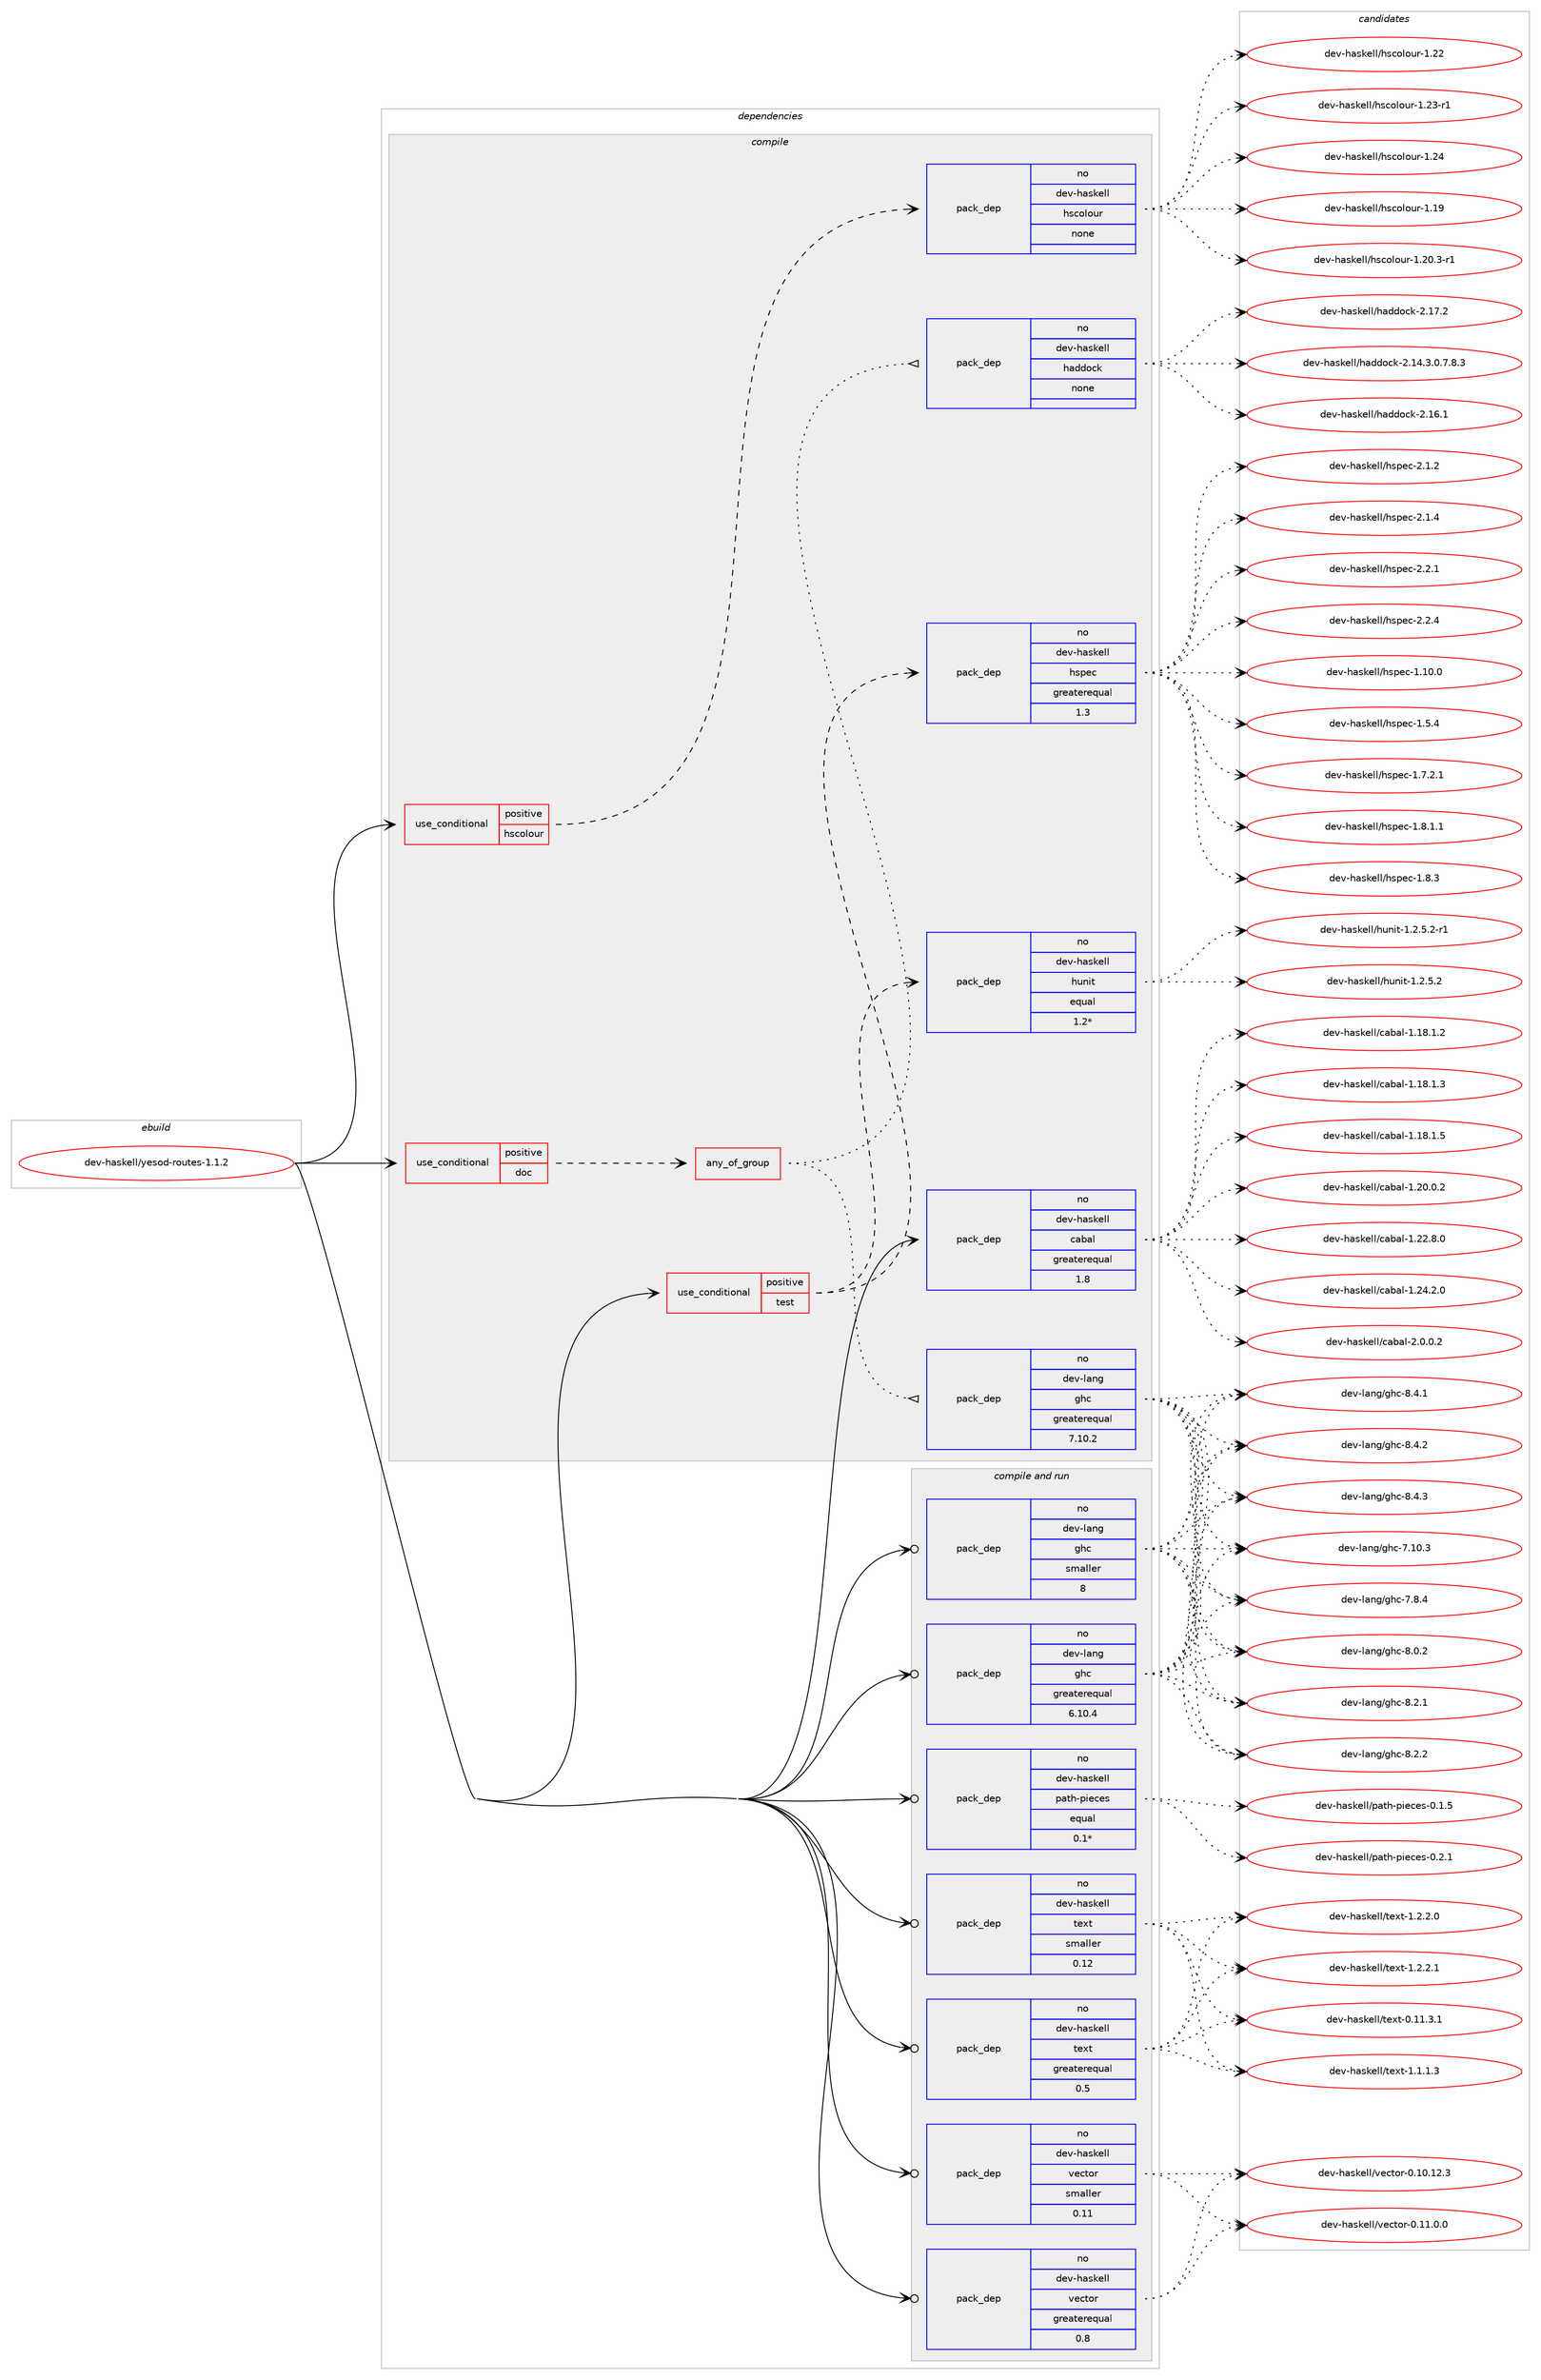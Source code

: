 digraph prolog {

# *************
# Graph options
# *************

newrank=true;
concentrate=true;
compound=true;
graph [rankdir=LR,fontname=Helvetica,fontsize=10,ranksep=1.5];#, ranksep=2.5, nodesep=0.2];
edge  [arrowhead=vee];
node  [fontname=Helvetica,fontsize=10];

# **********
# The ebuild
# **********

subgraph cluster_leftcol {
color=gray;
rank=same;
label=<<i>ebuild</i>>;
id [label="dev-haskell/yesod-routes-1.1.2", color=red, width=4, href="../dev-haskell/yesod-routes-1.1.2.svg"];
}

# ****************
# The dependencies
# ****************

subgraph cluster_midcol {
color=gray;
label=<<i>dependencies</i>>;
subgraph cluster_compile {
fillcolor="#eeeeee";
style=filled;
label=<<i>compile</i>>;
subgraph cond362275 {
dependency1349848 [label=<<TABLE BORDER="0" CELLBORDER="1" CELLSPACING="0" CELLPADDING="4"><TR><TD ROWSPAN="3" CELLPADDING="10">use_conditional</TD></TR><TR><TD>positive</TD></TR><TR><TD>doc</TD></TR></TABLE>>, shape=none, color=red];
subgraph any21852 {
dependency1349849 [label=<<TABLE BORDER="0" CELLBORDER="1" CELLSPACING="0" CELLPADDING="4"><TR><TD CELLPADDING="10">any_of_group</TD></TR></TABLE>>, shape=none, color=red];subgraph pack965169 {
dependency1349850 [label=<<TABLE BORDER="0" CELLBORDER="1" CELLSPACING="0" CELLPADDING="4" WIDTH="220"><TR><TD ROWSPAN="6" CELLPADDING="30">pack_dep</TD></TR><TR><TD WIDTH="110">no</TD></TR><TR><TD>dev-haskell</TD></TR><TR><TD>haddock</TD></TR><TR><TD>none</TD></TR><TR><TD></TD></TR></TABLE>>, shape=none, color=blue];
}
dependency1349849:e -> dependency1349850:w [weight=20,style="dotted",arrowhead="oinv"];
subgraph pack965170 {
dependency1349851 [label=<<TABLE BORDER="0" CELLBORDER="1" CELLSPACING="0" CELLPADDING="4" WIDTH="220"><TR><TD ROWSPAN="6" CELLPADDING="30">pack_dep</TD></TR><TR><TD WIDTH="110">no</TD></TR><TR><TD>dev-lang</TD></TR><TR><TD>ghc</TD></TR><TR><TD>greaterequal</TD></TR><TR><TD>7.10.2</TD></TR></TABLE>>, shape=none, color=blue];
}
dependency1349849:e -> dependency1349851:w [weight=20,style="dotted",arrowhead="oinv"];
}
dependency1349848:e -> dependency1349849:w [weight=20,style="dashed",arrowhead="vee"];
}
id:e -> dependency1349848:w [weight=20,style="solid",arrowhead="vee"];
subgraph cond362276 {
dependency1349852 [label=<<TABLE BORDER="0" CELLBORDER="1" CELLSPACING="0" CELLPADDING="4"><TR><TD ROWSPAN="3" CELLPADDING="10">use_conditional</TD></TR><TR><TD>positive</TD></TR><TR><TD>hscolour</TD></TR></TABLE>>, shape=none, color=red];
subgraph pack965171 {
dependency1349853 [label=<<TABLE BORDER="0" CELLBORDER="1" CELLSPACING="0" CELLPADDING="4" WIDTH="220"><TR><TD ROWSPAN="6" CELLPADDING="30">pack_dep</TD></TR><TR><TD WIDTH="110">no</TD></TR><TR><TD>dev-haskell</TD></TR><TR><TD>hscolour</TD></TR><TR><TD>none</TD></TR><TR><TD></TD></TR></TABLE>>, shape=none, color=blue];
}
dependency1349852:e -> dependency1349853:w [weight=20,style="dashed",arrowhead="vee"];
}
id:e -> dependency1349852:w [weight=20,style="solid",arrowhead="vee"];
subgraph cond362277 {
dependency1349854 [label=<<TABLE BORDER="0" CELLBORDER="1" CELLSPACING="0" CELLPADDING="4"><TR><TD ROWSPAN="3" CELLPADDING="10">use_conditional</TD></TR><TR><TD>positive</TD></TR><TR><TD>test</TD></TR></TABLE>>, shape=none, color=red];
subgraph pack965172 {
dependency1349855 [label=<<TABLE BORDER="0" CELLBORDER="1" CELLSPACING="0" CELLPADDING="4" WIDTH="220"><TR><TD ROWSPAN="6" CELLPADDING="30">pack_dep</TD></TR><TR><TD WIDTH="110">no</TD></TR><TR><TD>dev-haskell</TD></TR><TR><TD>hspec</TD></TR><TR><TD>greaterequal</TD></TR><TR><TD>1.3</TD></TR></TABLE>>, shape=none, color=blue];
}
dependency1349854:e -> dependency1349855:w [weight=20,style="dashed",arrowhead="vee"];
subgraph pack965173 {
dependency1349856 [label=<<TABLE BORDER="0" CELLBORDER="1" CELLSPACING="0" CELLPADDING="4" WIDTH="220"><TR><TD ROWSPAN="6" CELLPADDING="30">pack_dep</TD></TR><TR><TD WIDTH="110">no</TD></TR><TR><TD>dev-haskell</TD></TR><TR><TD>hunit</TD></TR><TR><TD>equal</TD></TR><TR><TD>1.2*</TD></TR></TABLE>>, shape=none, color=blue];
}
dependency1349854:e -> dependency1349856:w [weight=20,style="dashed",arrowhead="vee"];
}
id:e -> dependency1349854:w [weight=20,style="solid",arrowhead="vee"];
subgraph pack965174 {
dependency1349857 [label=<<TABLE BORDER="0" CELLBORDER="1" CELLSPACING="0" CELLPADDING="4" WIDTH="220"><TR><TD ROWSPAN="6" CELLPADDING="30">pack_dep</TD></TR><TR><TD WIDTH="110">no</TD></TR><TR><TD>dev-haskell</TD></TR><TR><TD>cabal</TD></TR><TR><TD>greaterequal</TD></TR><TR><TD>1.8</TD></TR></TABLE>>, shape=none, color=blue];
}
id:e -> dependency1349857:w [weight=20,style="solid",arrowhead="vee"];
}
subgraph cluster_compileandrun {
fillcolor="#eeeeee";
style=filled;
label=<<i>compile and run</i>>;
subgraph pack965175 {
dependency1349858 [label=<<TABLE BORDER="0" CELLBORDER="1" CELLSPACING="0" CELLPADDING="4" WIDTH="220"><TR><TD ROWSPAN="6" CELLPADDING="30">pack_dep</TD></TR><TR><TD WIDTH="110">no</TD></TR><TR><TD>dev-haskell</TD></TR><TR><TD>path-pieces</TD></TR><TR><TD>equal</TD></TR><TR><TD>0.1*</TD></TR></TABLE>>, shape=none, color=blue];
}
id:e -> dependency1349858:w [weight=20,style="solid",arrowhead="odotvee"];
subgraph pack965176 {
dependency1349859 [label=<<TABLE BORDER="0" CELLBORDER="1" CELLSPACING="0" CELLPADDING="4" WIDTH="220"><TR><TD ROWSPAN="6" CELLPADDING="30">pack_dep</TD></TR><TR><TD WIDTH="110">no</TD></TR><TR><TD>dev-haskell</TD></TR><TR><TD>text</TD></TR><TR><TD>greaterequal</TD></TR><TR><TD>0.5</TD></TR></TABLE>>, shape=none, color=blue];
}
id:e -> dependency1349859:w [weight=20,style="solid",arrowhead="odotvee"];
subgraph pack965177 {
dependency1349860 [label=<<TABLE BORDER="0" CELLBORDER="1" CELLSPACING="0" CELLPADDING="4" WIDTH="220"><TR><TD ROWSPAN="6" CELLPADDING="30">pack_dep</TD></TR><TR><TD WIDTH="110">no</TD></TR><TR><TD>dev-haskell</TD></TR><TR><TD>text</TD></TR><TR><TD>smaller</TD></TR><TR><TD>0.12</TD></TR></TABLE>>, shape=none, color=blue];
}
id:e -> dependency1349860:w [weight=20,style="solid",arrowhead="odotvee"];
subgraph pack965178 {
dependency1349861 [label=<<TABLE BORDER="0" CELLBORDER="1" CELLSPACING="0" CELLPADDING="4" WIDTH="220"><TR><TD ROWSPAN="6" CELLPADDING="30">pack_dep</TD></TR><TR><TD WIDTH="110">no</TD></TR><TR><TD>dev-haskell</TD></TR><TR><TD>vector</TD></TR><TR><TD>greaterequal</TD></TR><TR><TD>0.8</TD></TR></TABLE>>, shape=none, color=blue];
}
id:e -> dependency1349861:w [weight=20,style="solid",arrowhead="odotvee"];
subgraph pack965179 {
dependency1349862 [label=<<TABLE BORDER="0" CELLBORDER="1" CELLSPACING="0" CELLPADDING="4" WIDTH="220"><TR><TD ROWSPAN="6" CELLPADDING="30">pack_dep</TD></TR><TR><TD WIDTH="110">no</TD></TR><TR><TD>dev-haskell</TD></TR><TR><TD>vector</TD></TR><TR><TD>smaller</TD></TR><TR><TD>0.11</TD></TR></TABLE>>, shape=none, color=blue];
}
id:e -> dependency1349862:w [weight=20,style="solid",arrowhead="odotvee"];
subgraph pack965180 {
dependency1349863 [label=<<TABLE BORDER="0" CELLBORDER="1" CELLSPACING="0" CELLPADDING="4" WIDTH="220"><TR><TD ROWSPAN="6" CELLPADDING="30">pack_dep</TD></TR><TR><TD WIDTH="110">no</TD></TR><TR><TD>dev-lang</TD></TR><TR><TD>ghc</TD></TR><TR><TD>greaterequal</TD></TR><TR><TD>6.10.4</TD></TR></TABLE>>, shape=none, color=blue];
}
id:e -> dependency1349863:w [weight=20,style="solid",arrowhead="odotvee"];
subgraph pack965181 {
dependency1349864 [label=<<TABLE BORDER="0" CELLBORDER="1" CELLSPACING="0" CELLPADDING="4" WIDTH="220"><TR><TD ROWSPAN="6" CELLPADDING="30">pack_dep</TD></TR><TR><TD WIDTH="110">no</TD></TR><TR><TD>dev-lang</TD></TR><TR><TD>ghc</TD></TR><TR><TD>smaller</TD></TR><TR><TD>8</TD></TR></TABLE>>, shape=none, color=blue];
}
id:e -> dependency1349864:w [weight=20,style="solid",arrowhead="odotvee"];
}
subgraph cluster_run {
fillcolor="#eeeeee";
style=filled;
label=<<i>run</i>>;
}
}

# **************
# The candidates
# **************

subgraph cluster_choices {
rank=same;
color=gray;
label=<<i>candidates</i>>;

subgraph choice965169 {
color=black;
nodesep=1;
choice1001011184510497115107101108108471049710010011199107455046495246514648465546564651 [label="dev-haskell/haddock-2.14.3.0.7.8.3", color=red, width=4,href="../dev-haskell/haddock-2.14.3.0.7.8.3.svg"];
choice100101118451049711510710110810847104971001001119910745504649544649 [label="dev-haskell/haddock-2.16.1", color=red, width=4,href="../dev-haskell/haddock-2.16.1.svg"];
choice100101118451049711510710110810847104971001001119910745504649554650 [label="dev-haskell/haddock-2.17.2", color=red, width=4,href="../dev-haskell/haddock-2.17.2.svg"];
dependency1349850:e -> choice1001011184510497115107101108108471049710010011199107455046495246514648465546564651:w [style=dotted,weight="100"];
dependency1349850:e -> choice100101118451049711510710110810847104971001001119910745504649544649:w [style=dotted,weight="100"];
dependency1349850:e -> choice100101118451049711510710110810847104971001001119910745504649554650:w [style=dotted,weight="100"];
}
subgraph choice965170 {
color=black;
nodesep=1;
choice1001011184510897110103471031049945554649484651 [label="dev-lang/ghc-7.10.3", color=red, width=4,href="../dev-lang/ghc-7.10.3.svg"];
choice10010111845108971101034710310499455546564652 [label="dev-lang/ghc-7.8.4", color=red, width=4,href="../dev-lang/ghc-7.8.4.svg"];
choice10010111845108971101034710310499455646484650 [label="dev-lang/ghc-8.0.2", color=red, width=4,href="../dev-lang/ghc-8.0.2.svg"];
choice10010111845108971101034710310499455646504649 [label="dev-lang/ghc-8.2.1", color=red, width=4,href="../dev-lang/ghc-8.2.1.svg"];
choice10010111845108971101034710310499455646504650 [label="dev-lang/ghc-8.2.2", color=red, width=4,href="../dev-lang/ghc-8.2.2.svg"];
choice10010111845108971101034710310499455646524649 [label="dev-lang/ghc-8.4.1", color=red, width=4,href="../dev-lang/ghc-8.4.1.svg"];
choice10010111845108971101034710310499455646524650 [label="dev-lang/ghc-8.4.2", color=red, width=4,href="../dev-lang/ghc-8.4.2.svg"];
choice10010111845108971101034710310499455646524651 [label="dev-lang/ghc-8.4.3", color=red, width=4,href="../dev-lang/ghc-8.4.3.svg"];
dependency1349851:e -> choice1001011184510897110103471031049945554649484651:w [style=dotted,weight="100"];
dependency1349851:e -> choice10010111845108971101034710310499455546564652:w [style=dotted,weight="100"];
dependency1349851:e -> choice10010111845108971101034710310499455646484650:w [style=dotted,weight="100"];
dependency1349851:e -> choice10010111845108971101034710310499455646504649:w [style=dotted,weight="100"];
dependency1349851:e -> choice10010111845108971101034710310499455646504650:w [style=dotted,weight="100"];
dependency1349851:e -> choice10010111845108971101034710310499455646524649:w [style=dotted,weight="100"];
dependency1349851:e -> choice10010111845108971101034710310499455646524650:w [style=dotted,weight="100"];
dependency1349851:e -> choice10010111845108971101034710310499455646524651:w [style=dotted,weight="100"];
}
subgraph choice965171 {
color=black;
nodesep=1;
choice100101118451049711510710110810847104115991111081111171144549464957 [label="dev-haskell/hscolour-1.19", color=red, width=4,href="../dev-haskell/hscolour-1.19.svg"];
choice10010111845104971151071011081084710411599111108111117114454946504846514511449 [label="dev-haskell/hscolour-1.20.3-r1", color=red, width=4,href="../dev-haskell/hscolour-1.20.3-r1.svg"];
choice100101118451049711510710110810847104115991111081111171144549465050 [label="dev-haskell/hscolour-1.22", color=red, width=4,href="../dev-haskell/hscolour-1.22.svg"];
choice1001011184510497115107101108108471041159911110811111711445494650514511449 [label="dev-haskell/hscolour-1.23-r1", color=red, width=4,href="../dev-haskell/hscolour-1.23-r1.svg"];
choice100101118451049711510710110810847104115991111081111171144549465052 [label="dev-haskell/hscolour-1.24", color=red, width=4,href="../dev-haskell/hscolour-1.24.svg"];
dependency1349853:e -> choice100101118451049711510710110810847104115991111081111171144549464957:w [style=dotted,weight="100"];
dependency1349853:e -> choice10010111845104971151071011081084710411599111108111117114454946504846514511449:w [style=dotted,weight="100"];
dependency1349853:e -> choice100101118451049711510710110810847104115991111081111171144549465050:w [style=dotted,weight="100"];
dependency1349853:e -> choice1001011184510497115107101108108471041159911110811111711445494650514511449:w [style=dotted,weight="100"];
dependency1349853:e -> choice100101118451049711510710110810847104115991111081111171144549465052:w [style=dotted,weight="100"];
}
subgraph choice965172 {
color=black;
nodesep=1;
choice1001011184510497115107101108108471041151121019945494649484648 [label="dev-haskell/hspec-1.10.0", color=red, width=4,href="../dev-haskell/hspec-1.10.0.svg"];
choice10010111845104971151071011081084710411511210199454946534652 [label="dev-haskell/hspec-1.5.4", color=red, width=4,href="../dev-haskell/hspec-1.5.4.svg"];
choice100101118451049711510710110810847104115112101994549465546504649 [label="dev-haskell/hspec-1.7.2.1", color=red, width=4,href="../dev-haskell/hspec-1.7.2.1.svg"];
choice100101118451049711510710110810847104115112101994549465646494649 [label="dev-haskell/hspec-1.8.1.1", color=red, width=4,href="../dev-haskell/hspec-1.8.1.1.svg"];
choice10010111845104971151071011081084710411511210199454946564651 [label="dev-haskell/hspec-1.8.3", color=red, width=4,href="../dev-haskell/hspec-1.8.3.svg"];
choice10010111845104971151071011081084710411511210199455046494650 [label="dev-haskell/hspec-2.1.2", color=red, width=4,href="../dev-haskell/hspec-2.1.2.svg"];
choice10010111845104971151071011081084710411511210199455046494652 [label="dev-haskell/hspec-2.1.4", color=red, width=4,href="../dev-haskell/hspec-2.1.4.svg"];
choice10010111845104971151071011081084710411511210199455046504649 [label="dev-haskell/hspec-2.2.1", color=red, width=4,href="../dev-haskell/hspec-2.2.1.svg"];
choice10010111845104971151071011081084710411511210199455046504652 [label="dev-haskell/hspec-2.2.4", color=red, width=4,href="../dev-haskell/hspec-2.2.4.svg"];
dependency1349855:e -> choice1001011184510497115107101108108471041151121019945494649484648:w [style=dotted,weight="100"];
dependency1349855:e -> choice10010111845104971151071011081084710411511210199454946534652:w [style=dotted,weight="100"];
dependency1349855:e -> choice100101118451049711510710110810847104115112101994549465546504649:w [style=dotted,weight="100"];
dependency1349855:e -> choice100101118451049711510710110810847104115112101994549465646494649:w [style=dotted,weight="100"];
dependency1349855:e -> choice10010111845104971151071011081084710411511210199454946564651:w [style=dotted,weight="100"];
dependency1349855:e -> choice10010111845104971151071011081084710411511210199455046494650:w [style=dotted,weight="100"];
dependency1349855:e -> choice10010111845104971151071011081084710411511210199455046494652:w [style=dotted,weight="100"];
dependency1349855:e -> choice10010111845104971151071011081084710411511210199455046504649:w [style=dotted,weight="100"];
dependency1349855:e -> choice10010111845104971151071011081084710411511210199455046504652:w [style=dotted,weight="100"];
}
subgraph choice965173 {
color=black;
nodesep=1;
choice1001011184510497115107101108108471041171101051164549465046534650 [label="dev-haskell/hunit-1.2.5.2", color=red, width=4,href="../dev-haskell/hunit-1.2.5.2.svg"];
choice10010111845104971151071011081084710411711010511645494650465346504511449 [label="dev-haskell/hunit-1.2.5.2-r1", color=red, width=4,href="../dev-haskell/hunit-1.2.5.2-r1.svg"];
dependency1349856:e -> choice1001011184510497115107101108108471041171101051164549465046534650:w [style=dotted,weight="100"];
dependency1349856:e -> choice10010111845104971151071011081084710411711010511645494650465346504511449:w [style=dotted,weight="100"];
}
subgraph choice965174 {
color=black;
nodesep=1;
choice10010111845104971151071011081084799979897108454946495646494650 [label="dev-haskell/cabal-1.18.1.2", color=red, width=4,href="../dev-haskell/cabal-1.18.1.2.svg"];
choice10010111845104971151071011081084799979897108454946495646494651 [label="dev-haskell/cabal-1.18.1.3", color=red, width=4,href="../dev-haskell/cabal-1.18.1.3.svg"];
choice10010111845104971151071011081084799979897108454946495646494653 [label="dev-haskell/cabal-1.18.1.5", color=red, width=4,href="../dev-haskell/cabal-1.18.1.5.svg"];
choice10010111845104971151071011081084799979897108454946504846484650 [label="dev-haskell/cabal-1.20.0.2", color=red, width=4,href="../dev-haskell/cabal-1.20.0.2.svg"];
choice10010111845104971151071011081084799979897108454946505046564648 [label="dev-haskell/cabal-1.22.8.0", color=red, width=4,href="../dev-haskell/cabal-1.22.8.0.svg"];
choice10010111845104971151071011081084799979897108454946505246504648 [label="dev-haskell/cabal-1.24.2.0", color=red, width=4,href="../dev-haskell/cabal-1.24.2.0.svg"];
choice100101118451049711510710110810847999798971084550464846484650 [label="dev-haskell/cabal-2.0.0.2", color=red, width=4,href="../dev-haskell/cabal-2.0.0.2.svg"];
dependency1349857:e -> choice10010111845104971151071011081084799979897108454946495646494650:w [style=dotted,weight="100"];
dependency1349857:e -> choice10010111845104971151071011081084799979897108454946495646494651:w [style=dotted,weight="100"];
dependency1349857:e -> choice10010111845104971151071011081084799979897108454946495646494653:w [style=dotted,weight="100"];
dependency1349857:e -> choice10010111845104971151071011081084799979897108454946504846484650:w [style=dotted,weight="100"];
dependency1349857:e -> choice10010111845104971151071011081084799979897108454946505046564648:w [style=dotted,weight="100"];
dependency1349857:e -> choice10010111845104971151071011081084799979897108454946505246504648:w [style=dotted,weight="100"];
dependency1349857:e -> choice100101118451049711510710110810847999798971084550464846484650:w [style=dotted,weight="100"];
}
subgraph choice965175 {
color=black;
nodesep=1;
choice100101118451049711510710110810847112971161044511210510199101115454846494653 [label="dev-haskell/path-pieces-0.1.5", color=red, width=4,href="../dev-haskell/path-pieces-0.1.5.svg"];
choice100101118451049711510710110810847112971161044511210510199101115454846504649 [label="dev-haskell/path-pieces-0.2.1", color=red, width=4,href="../dev-haskell/path-pieces-0.2.1.svg"];
dependency1349858:e -> choice100101118451049711510710110810847112971161044511210510199101115454846494653:w [style=dotted,weight="100"];
dependency1349858:e -> choice100101118451049711510710110810847112971161044511210510199101115454846504649:w [style=dotted,weight="100"];
}
subgraph choice965176 {
color=black;
nodesep=1;
choice100101118451049711510710110810847116101120116454846494946514649 [label="dev-haskell/text-0.11.3.1", color=red, width=4,href="../dev-haskell/text-0.11.3.1.svg"];
choice1001011184510497115107101108108471161011201164549464946494651 [label="dev-haskell/text-1.1.1.3", color=red, width=4,href="../dev-haskell/text-1.1.1.3.svg"];
choice1001011184510497115107101108108471161011201164549465046504648 [label="dev-haskell/text-1.2.2.0", color=red, width=4,href="../dev-haskell/text-1.2.2.0.svg"];
choice1001011184510497115107101108108471161011201164549465046504649 [label="dev-haskell/text-1.2.2.1", color=red, width=4,href="../dev-haskell/text-1.2.2.1.svg"];
dependency1349859:e -> choice100101118451049711510710110810847116101120116454846494946514649:w [style=dotted,weight="100"];
dependency1349859:e -> choice1001011184510497115107101108108471161011201164549464946494651:w [style=dotted,weight="100"];
dependency1349859:e -> choice1001011184510497115107101108108471161011201164549465046504648:w [style=dotted,weight="100"];
dependency1349859:e -> choice1001011184510497115107101108108471161011201164549465046504649:w [style=dotted,weight="100"];
}
subgraph choice965177 {
color=black;
nodesep=1;
choice100101118451049711510710110810847116101120116454846494946514649 [label="dev-haskell/text-0.11.3.1", color=red, width=4,href="../dev-haskell/text-0.11.3.1.svg"];
choice1001011184510497115107101108108471161011201164549464946494651 [label="dev-haskell/text-1.1.1.3", color=red, width=4,href="../dev-haskell/text-1.1.1.3.svg"];
choice1001011184510497115107101108108471161011201164549465046504648 [label="dev-haskell/text-1.2.2.0", color=red, width=4,href="../dev-haskell/text-1.2.2.0.svg"];
choice1001011184510497115107101108108471161011201164549465046504649 [label="dev-haskell/text-1.2.2.1", color=red, width=4,href="../dev-haskell/text-1.2.2.1.svg"];
dependency1349860:e -> choice100101118451049711510710110810847116101120116454846494946514649:w [style=dotted,weight="100"];
dependency1349860:e -> choice1001011184510497115107101108108471161011201164549464946494651:w [style=dotted,weight="100"];
dependency1349860:e -> choice1001011184510497115107101108108471161011201164549465046504648:w [style=dotted,weight="100"];
dependency1349860:e -> choice1001011184510497115107101108108471161011201164549465046504649:w [style=dotted,weight="100"];
}
subgraph choice965178 {
color=black;
nodesep=1;
choice1001011184510497115107101108108471181019911611111445484649484649504651 [label="dev-haskell/vector-0.10.12.3", color=red, width=4,href="../dev-haskell/vector-0.10.12.3.svg"];
choice10010111845104971151071011081084711810199116111114454846494946484648 [label="dev-haskell/vector-0.11.0.0", color=red, width=4,href="../dev-haskell/vector-0.11.0.0.svg"];
dependency1349861:e -> choice1001011184510497115107101108108471181019911611111445484649484649504651:w [style=dotted,weight="100"];
dependency1349861:e -> choice10010111845104971151071011081084711810199116111114454846494946484648:w [style=dotted,weight="100"];
}
subgraph choice965179 {
color=black;
nodesep=1;
choice1001011184510497115107101108108471181019911611111445484649484649504651 [label="dev-haskell/vector-0.10.12.3", color=red, width=4,href="../dev-haskell/vector-0.10.12.3.svg"];
choice10010111845104971151071011081084711810199116111114454846494946484648 [label="dev-haskell/vector-0.11.0.0", color=red, width=4,href="../dev-haskell/vector-0.11.0.0.svg"];
dependency1349862:e -> choice1001011184510497115107101108108471181019911611111445484649484649504651:w [style=dotted,weight="100"];
dependency1349862:e -> choice10010111845104971151071011081084711810199116111114454846494946484648:w [style=dotted,weight="100"];
}
subgraph choice965180 {
color=black;
nodesep=1;
choice1001011184510897110103471031049945554649484651 [label="dev-lang/ghc-7.10.3", color=red, width=4,href="../dev-lang/ghc-7.10.3.svg"];
choice10010111845108971101034710310499455546564652 [label="dev-lang/ghc-7.8.4", color=red, width=4,href="../dev-lang/ghc-7.8.4.svg"];
choice10010111845108971101034710310499455646484650 [label="dev-lang/ghc-8.0.2", color=red, width=4,href="../dev-lang/ghc-8.0.2.svg"];
choice10010111845108971101034710310499455646504649 [label="dev-lang/ghc-8.2.1", color=red, width=4,href="../dev-lang/ghc-8.2.1.svg"];
choice10010111845108971101034710310499455646504650 [label="dev-lang/ghc-8.2.2", color=red, width=4,href="../dev-lang/ghc-8.2.2.svg"];
choice10010111845108971101034710310499455646524649 [label="dev-lang/ghc-8.4.1", color=red, width=4,href="../dev-lang/ghc-8.4.1.svg"];
choice10010111845108971101034710310499455646524650 [label="dev-lang/ghc-8.4.2", color=red, width=4,href="../dev-lang/ghc-8.4.2.svg"];
choice10010111845108971101034710310499455646524651 [label="dev-lang/ghc-8.4.3", color=red, width=4,href="../dev-lang/ghc-8.4.3.svg"];
dependency1349863:e -> choice1001011184510897110103471031049945554649484651:w [style=dotted,weight="100"];
dependency1349863:e -> choice10010111845108971101034710310499455546564652:w [style=dotted,weight="100"];
dependency1349863:e -> choice10010111845108971101034710310499455646484650:w [style=dotted,weight="100"];
dependency1349863:e -> choice10010111845108971101034710310499455646504649:w [style=dotted,weight="100"];
dependency1349863:e -> choice10010111845108971101034710310499455646504650:w [style=dotted,weight="100"];
dependency1349863:e -> choice10010111845108971101034710310499455646524649:w [style=dotted,weight="100"];
dependency1349863:e -> choice10010111845108971101034710310499455646524650:w [style=dotted,weight="100"];
dependency1349863:e -> choice10010111845108971101034710310499455646524651:w [style=dotted,weight="100"];
}
subgraph choice965181 {
color=black;
nodesep=1;
choice1001011184510897110103471031049945554649484651 [label="dev-lang/ghc-7.10.3", color=red, width=4,href="../dev-lang/ghc-7.10.3.svg"];
choice10010111845108971101034710310499455546564652 [label="dev-lang/ghc-7.8.4", color=red, width=4,href="../dev-lang/ghc-7.8.4.svg"];
choice10010111845108971101034710310499455646484650 [label="dev-lang/ghc-8.0.2", color=red, width=4,href="../dev-lang/ghc-8.0.2.svg"];
choice10010111845108971101034710310499455646504649 [label="dev-lang/ghc-8.2.1", color=red, width=4,href="../dev-lang/ghc-8.2.1.svg"];
choice10010111845108971101034710310499455646504650 [label="dev-lang/ghc-8.2.2", color=red, width=4,href="../dev-lang/ghc-8.2.2.svg"];
choice10010111845108971101034710310499455646524649 [label="dev-lang/ghc-8.4.1", color=red, width=4,href="../dev-lang/ghc-8.4.1.svg"];
choice10010111845108971101034710310499455646524650 [label="dev-lang/ghc-8.4.2", color=red, width=4,href="../dev-lang/ghc-8.4.2.svg"];
choice10010111845108971101034710310499455646524651 [label="dev-lang/ghc-8.4.3", color=red, width=4,href="../dev-lang/ghc-8.4.3.svg"];
dependency1349864:e -> choice1001011184510897110103471031049945554649484651:w [style=dotted,weight="100"];
dependency1349864:e -> choice10010111845108971101034710310499455546564652:w [style=dotted,weight="100"];
dependency1349864:e -> choice10010111845108971101034710310499455646484650:w [style=dotted,weight="100"];
dependency1349864:e -> choice10010111845108971101034710310499455646504649:w [style=dotted,weight="100"];
dependency1349864:e -> choice10010111845108971101034710310499455646504650:w [style=dotted,weight="100"];
dependency1349864:e -> choice10010111845108971101034710310499455646524649:w [style=dotted,weight="100"];
dependency1349864:e -> choice10010111845108971101034710310499455646524650:w [style=dotted,weight="100"];
dependency1349864:e -> choice10010111845108971101034710310499455646524651:w [style=dotted,weight="100"];
}
}

}
